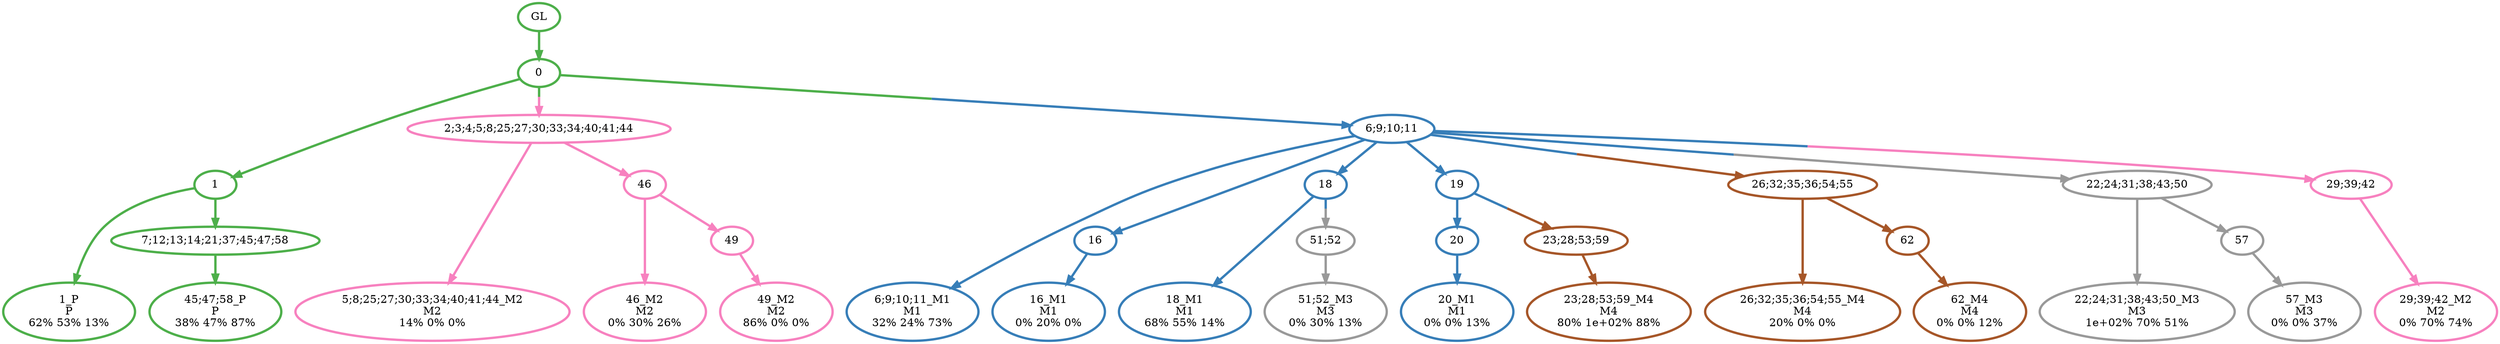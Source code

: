 digraph T {
	{
		rank=same
		31 [penwidth=3,colorscheme=set19,color=3,label="1_P\nP\n62% 53% 13%"]
		29 [penwidth=3,colorscheme=set19,color=3,label="45;47;58_P\nP\n38% 47% 87%"]
		28 [penwidth=3,colorscheme=set19,color=2,label="6;9;10;11_M1\nM1\n32% 24% 73%"]
		26 [penwidth=3,colorscheme=set19,color=2,label="16_M1\nM1\n0% 20% 0%"]
		24 [penwidth=3,colorscheme=set19,color=2,label="18_M1\nM1\n68% 55% 14%"]
		21 [penwidth=3,colorscheme=set19,color=2,label="20_M1\nM1\n0% 0% 13%"]
		20 [penwidth=3,colorscheme=set19,color=8,label="5;8;25;27;30;33;34;40;41;44_M2\nM2\n14% 0% 0%"]
		18 [penwidth=3,colorscheme=set19,color=8,label="46_M2\nM2\n0% 30% 26%"]
		16 [penwidth=3,colorscheme=set19,color=8,label="49_M2\nM2\n86% 0% 0%"]
		15 [penwidth=3,colorscheme=set19,color=8,label="29;39;42_M2\nM2\n0% 70% 74%"]
		14 [penwidth=3,colorscheme=set19,color=9,label="51;52_M3\nM3\n0% 30% 13%"]
		13 [penwidth=3,colorscheme=set19,color=9,label="22;24;31;38;43;50_M3\nM3\n1e+02% 70% 51%"]
		11 [penwidth=3,colorscheme=set19,color=9,label="57_M3\nM3\n0% 0% 37%"]
		10 [penwidth=3,colorscheme=set19,color=7,label="23;28;53;59_M4\nM4\n80% 1e+02% 88%"]
		9 [penwidth=3,colorscheme=set19,color=7,label="26;32;35;36;54;55_M4\nM4\n20% 0% 0%"]
		7 [penwidth=3,colorscheme=set19,color=7,label="62_M4\nM4\n0% 0% 12%"]
	}
	34 [penwidth=3,colorscheme=set19,color=3,label="GL"]
	33 [penwidth=3,colorscheme=set19,color=3,label="0"]
	32 [penwidth=3,colorscheme=set19,color=3,label="1"]
	30 [penwidth=3,colorscheme=set19,color=3,label="7;12;13;14;21;37;45;47;58"]
	27 [penwidth=3,colorscheme=set19,color=2,label="16"]
	25 [penwidth=3,colorscheme=set19,color=2,label="18"]
	23 [penwidth=3,colorscheme=set19,color=2,label="19"]
	22 [penwidth=3,colorscheme=set19,color=2,label="20"]
	19 [penwidth=3,colorscheme=set19,color=8,label="46"]
	17 [penwidth=3,colorscheme=set19,color=8,label="49"]
	12 [penwidth=3,colorscheme=set19,color=9,label="57"]
	8 [penwidth=3,colorscheme=set19,color=7,label="62"]
	6 [penwidth=3,colorscheme=set19,color=7,label="23;28;53;59"]
	5 [penwidth=3,colorscheme=set19,color=7,label="26;32;35;36;54;55"]
	4 [penwidth=3,colorscheme=set19,color=9,label="22;24;31;38;43;50"]
	3 [penwidth=3,colorscheme=set19,color=9,label="51;52"]
	2 [penwidth=3,colorscheme=set19,color=8,label="29;39;42"]
	1 [penwidth=3,colorscheme=set19,color=8,label="2;3;4;5;8;25;27;30;33;34;40;41;44"]
	0 [penwidth=3,colorscheme=set19,color=2,label="6;9;10;11"]
	34 -> 33 [penwidth=3,colorscheme=set19,color=3]
	33 -> 32 [penwidth=3,colorscheme=set19,color=3]
	33 -> 1 [penwidth=3,colorscheme=set19,color="3;0.5:8"]
	33 -> 0 [penwidth=3,colorscheme=set19,color="3;0.5:2"]
	32 -> 31 [penwidth=3,colorscheme=set19,color=3]
	32 -> 30 [penwidth=3,colorscheme=set19,color=3]
	30 -> 29 [penwidth=3,colorscheme=set19,color=3]
	27 -> 26 [penwidth=3,colorscheme=set19,color=2]
	25 -> 24 [penwidth=3,colorscheme=set19,color=2]
	25 -> 3 [penwidth=3,colorscheme=set19,color="2;0.5:9"]
	23 -> 22 [penwidth=3,colorscheme=set19,color=2]
	23 -> 6 [penwidth=3,colorscheme=set19,color="2;0.5:7"]
	22 -> 21 [penwidth=3,colorscheme=set19,color=2]
	19 -> 18 [penwidth=3,colorscheme=set19,color=8]
	19 -> 17 [penwidth=3,colorscheme=set19,color=8]
	17 -> 16 [penwidth=3,colorscheme=set19,color=8]
	12 -> 11 [penwidth=3,colorscheme=set19,color=9]
	8 -> 7 [penwidth=3,colorscheme=set19,color=7]
	6 -> 10 [penwidth=3,colorscheme=set19,color=7]
	5 -> 9 [penwidth=3,colorscheme=set19,color=7]
	5 -> 8 [penwidth=3,colorscheme=set19,color=7]
	4 -> 13 [penwidth=3,colorscheme=set19,color=9]
	4 -> 12 [penwidth=3,colorscheme=set19,color=9]
	3 -> 14 [penwidth=3,colorscheme=set19,color=9]
	2 -> 15 [penwidth=3,colorscheme=set19,color=8]
	1 -> 20 [penwidth=3,colorscheme=set19,color=8]
	1 -> 19 [penwidth=3,colorscheme=set19,color=8]
	0 -> 28 [penwidth=3,colorscheme=set19,color=2]
	0 -> 27 [penwidth=3,colorscheme=set19,color=2]
	0 -> 25 [penwidth=3,colorscheme=set19,color=2]
	0 -> 23 [penwidth=3,colorscheme=set19,color=2]
	0 -> 5 [penwidth=3,colorscheme=set19,color="2;0.5:7"]
	0 -> 4 [penwidth=3,colorscheme=set19,color="2;0.5:9"]
	0 -> 2 [penwidth=3,colorscheme=set19,color="2;0.5:8"]
}
